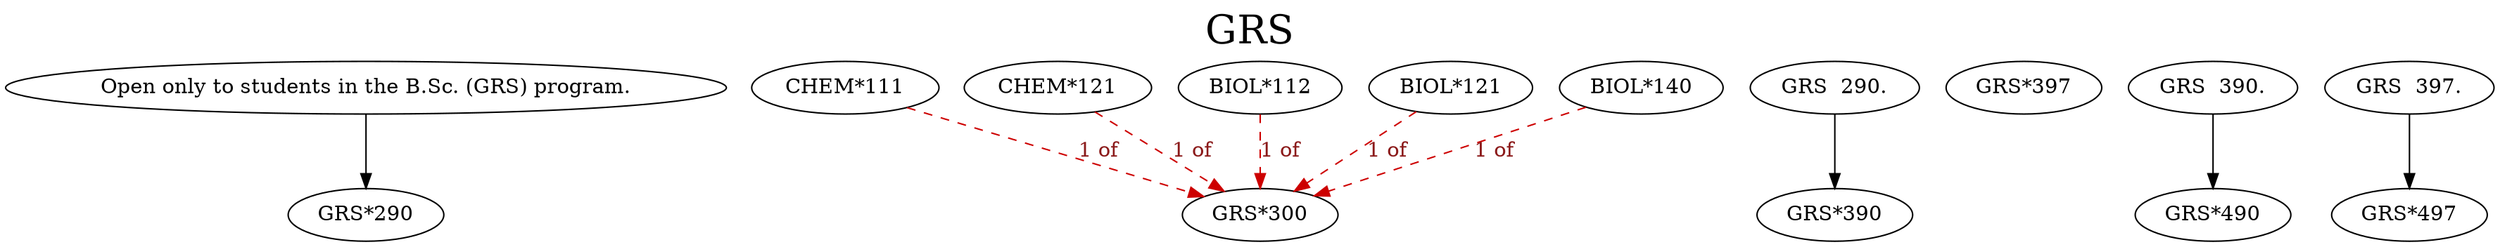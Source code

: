 digraph GRS {
labelloc = "t";
label = "GRS"
fontsize = 27;
"Open only to students in the B.Sc. (GRS) program." -> "GRS*290" [style=solid]
"CHEM*111" -> "GRS*300" [style=dashed] [label="1 of", fontcolor=firebrick4] [color=red3]
"CHEM*121" -> "GRS*300" [style=dashed] [label="1 of", fontcolor=firebrick4] [color=red3]
"BIOL*112" -> "GRS*300" [style=dashed] [label="1 of", fontcolor=firebrick4] [color=red3]
"BIOL*121" -> "GRS*300" [style=dashed] [label="1 of", fontcolor=firebrick4] [color=red3]
"BIOL*140" -> "GRS*300" [style=dashed] [label="1 of", fontcolor=firebrick4] [color=red3]
"GRS  290." -> "GRS*390" [style=solid]
"GRS*397"
"GRS  390." -> "GRS*490" [style=solid]
"GRS  397." -> "GRS*497" [style=solid]
}
